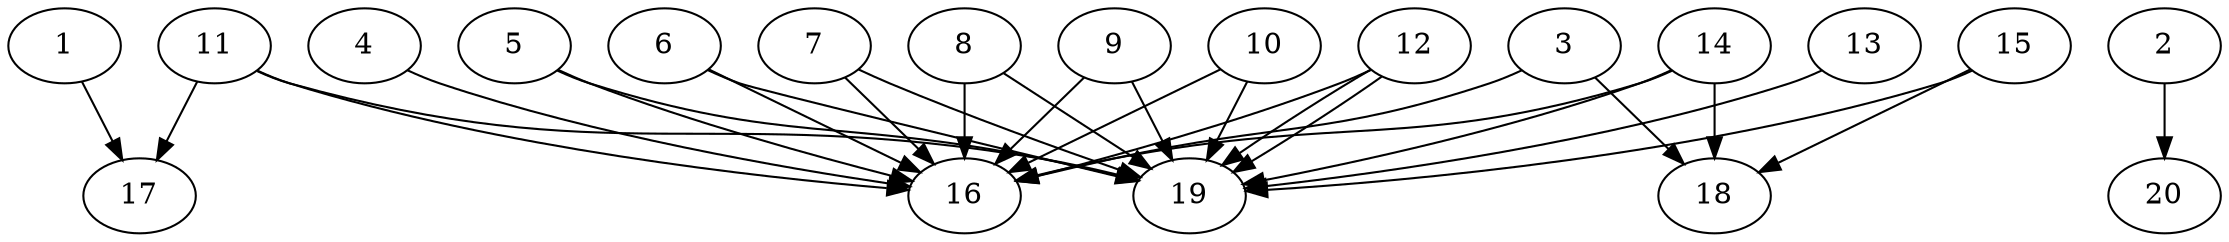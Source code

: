 // DAG automatically generated by daggen at Thu Oct  3 13:58:42 2019
// ./daggen --dot -n 20 --ccr 0.3 --fat 0.9 --regular 0.9 --density 0.9 --mindata 5242880 --maxdata 52428800 
digraph G {
  1 [size="98891093", alpha="0.01", expect_size="29667328"] 
  1 -> 17 [size ="29667328"]
  2 [size="105973760", alpha="0.12", expect_size="31792128"] 
  2 -> 20 [size ="31792128"]
  3 [size="110472533", alpha="0.03", expect_size="33141760"] 
  3 -> 16 [size ="33141760"]
  3 -> 18 [size ="33141760"]
  4 [size="120429227", alpha="0.16", expect_size="36128768"] 
  4 -> 16 [size ="36128768"]
  5 [size="138857813", alpha="0.11", expect_size="41657344"] 
  5 -> 16 [size ="41657344"]
  5 -> 19 [size ="41657344"]
  6 [size="160044373", alpha="0.04", expect_size="48013312"] 
  6 -> 16 [size ="48013312"]
  6 -> 19 [size ="48013312"]
  7 [size="143001600", alpha="0.05", expect_size="42900480"] 
  7 -> 16 [size ="42900480"]
  7 -> 19 [size ="42900480"]
  8 [size="51456000", alpha="0.14", expect_size="15436800"] 
  8 -> 16 [size ="15436800"]
  8 -> 19 [size ="15436800"]
  9 [size="60084907", alpha="0.19", expect_size="18025472"] 
  9 -> 16 [size ="18025472"]
  9 -> 19 [size ="18025472"]
  10 [size="123398827", alpha="0.17", expect_size="37019648"] 
  10 -> 16 [size ="37019648"]
  10 -> 19 [size ="37019648"]
  11 [size="72642560", alpha="0.16", expect_size="21792768"] 
  11 -> 16 [size ="21792768"]
  11 -> 17 [size ="21792768"]
  11 -> 19 [size ="21792768"]
  12 [size="82285227", alpha="0.06", expect_size="24685568"] 
  12 -> 16 [size ="24685568"]
  12 -> 19 [size ="24685568"]
  12 -> 19 [size ="24685568"]
  13 [size="17855147", alpha="0.18", expect_size="5356544"] 
  13 -> 19 [size ="5356544"]
  14 [size="44707840", alpha="0.02", expect_size="13412352"] 
  14 -> 16 [size ="13412352"]
  14 -> 18 [size ="13412352"]
  14 -> 19 [size ="13412352"]
  15 [size="167936000", alpha="0.16", expect_size="50380800"] 
  15 -> 18 [size ="50380800"]
  15 -> 19 [size ="50380800"]
  16 [size="96539307", alpha="0.19", expect_size="28961792"] 
  17 [size="129501867", alpha="0.00", expect_size="38850560"] 
  18 [size="167447893", alpha="0.01", expect_size="50234368"] 
  19 [size="121548800", alpha="0.06", expect_size="36464640"] 
  20 [size="109772800", alpha="0.15", expect_size="32931840"] 
}
